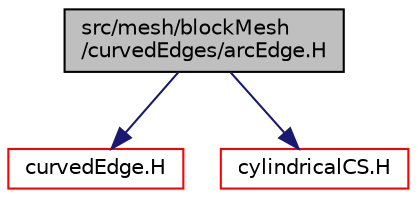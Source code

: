 digraph "src/mesh/blockMesh/curvedEdges/arcEdge.H"
{
  bgcolor="transparent";
  edge [fontname="Helvetica",fontsize="10",labelfontname="Helvetica",labelfontsize="10"];
  node [fontname="Helvetica",fontsize="10",shape=record];
  Node1 [label="src/mesh/blockMesh\l/curvedEdges/arcEdge.H",height=0.2,width=0.4,color="black", fillcolor="grey75", style="filled", fontcolor="black"];
  Node1 -> Node2 [color="midnightblue",fontsize="10",style="solid",fontname="Helvetica"];
  Node2 [label="curvedEdge.H",height=0.2,width=0.4,color="red",URL="$a07350.html"];
  Node1 -> Node3 [color="midnightblue",fontsize="10",style="solid",fontname="Helvetica"];
  Node3 [label="cylindricalCS.H",height=0.2,width=0.4,color="red",URL="$a07561.html"];
}
